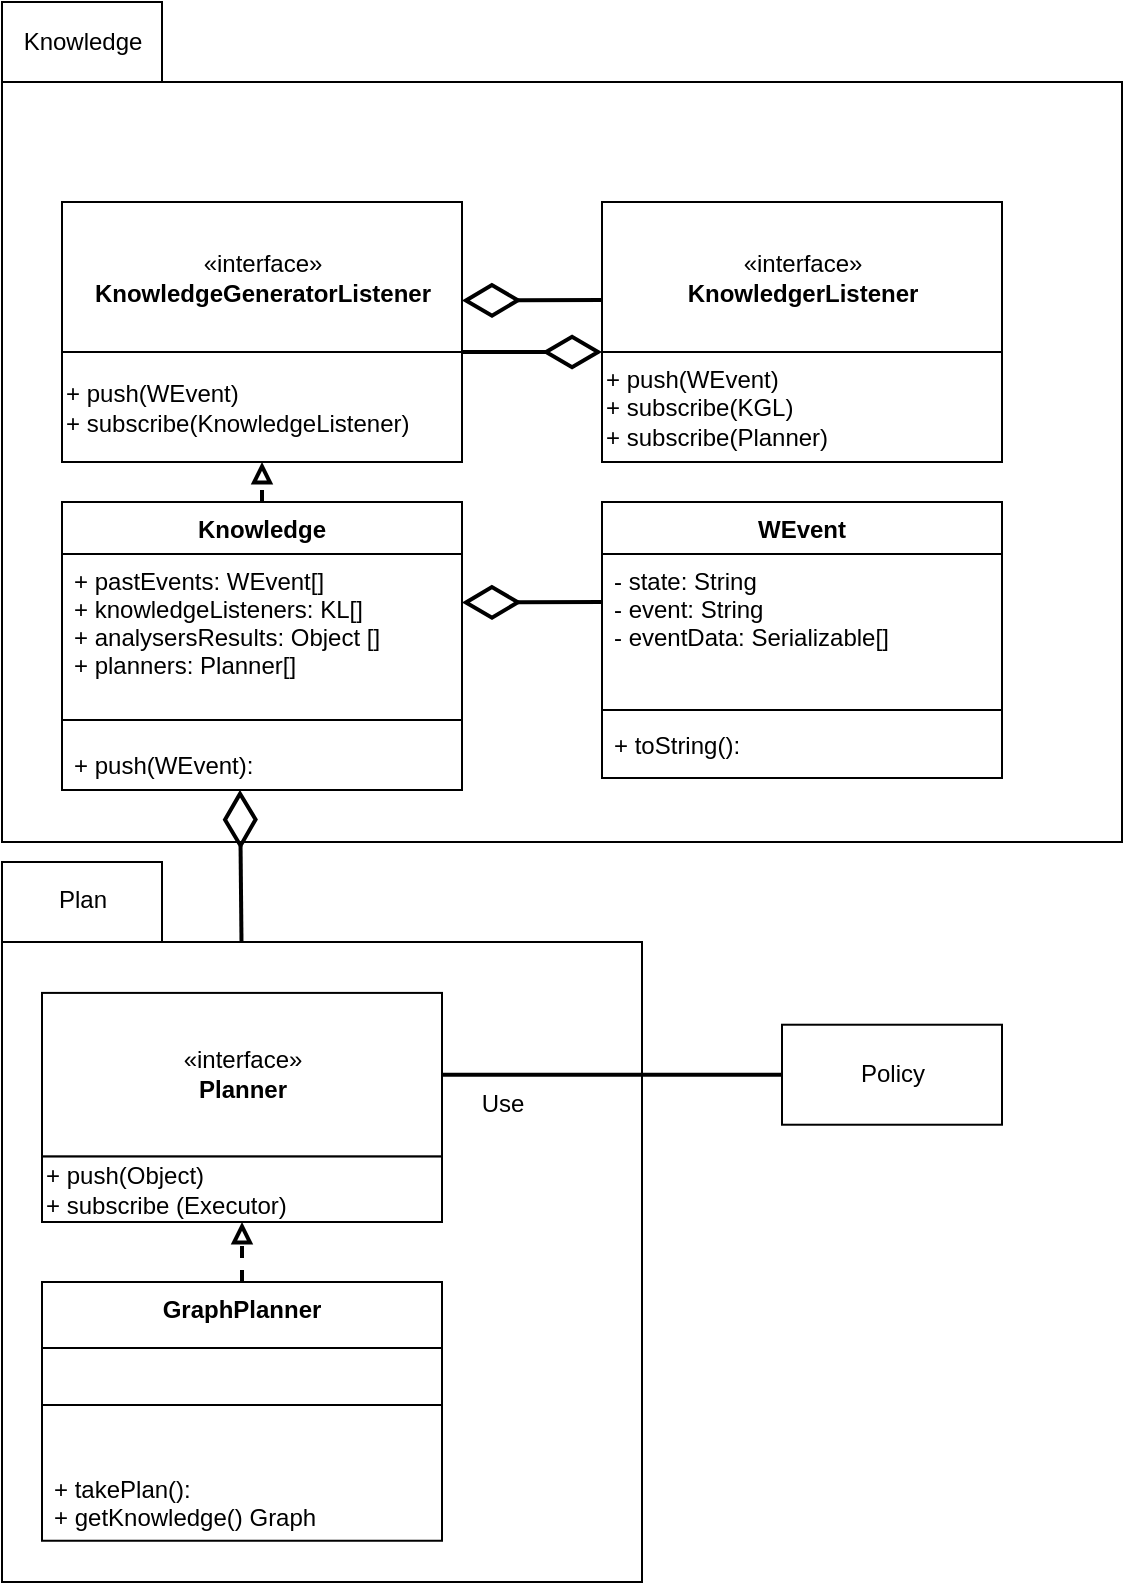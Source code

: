 <mxfile version="17.4.6" type="device"><diagram id="Yqugyijq5YlDbSkAFISn" name="Page-1"><mxGraphModel dx="2426" dy="1320" grid="1" gridSize="10" guides="1" tooltips="1" connect="1" arrows="1" fold="1" page="1" pageScale="1" pageWidth="827" pageHeight="1169" math="0" shadow="0"><root><mxCell id="0"/><mxCell id="1" parent="0"/><mxCell id="Z8oiKw5DuyH3XKK-OH6--61" value="" style="group" parent="1" vertex="1" connectable="0"><mxGeometry x="400" y="120" width="560" height="420" as="geometry"/></mxCell><mxCell id="Z8oiKw5DuyH3XKK-OH6--8" value="" style="shape=folder;fontStyle=1;spacingTop=10;tabWidth=80;tabHeight=40;tabPosition=left;html=1;" parent="Z8oiKw5DuyH3XKK-OH6--61" vertex="1"><mxGeometry width="560" height="420" as="geometry"/></mxCell><mxCell id="Z8oiKw5DuyH3XKK-OH6--9" value="Knowledge" style="text;html=1;align=center;verticalAlign=middle;resizable=0;points=[];autosize=1;strokeColor=none;" parent="Z8oiKw5DuyH3XKK-OH6--61" vertex="1"><mxGeometry x="5" y="10" width="70" height="20" as="geometry"/></mxCell><mxCell id="Z8oiKw5DuyH3XKK-OH6--28" style="edgeStyle=orthogonalEdgeStyle;rounded=0;orthogonalLoop=1;jettySize=auto;html=1;exitX=0.5;exitY=0;exitDx=0;exitDy=0;entryX=0.5;entryY=1;entryDx=0;entryDy=0;endArrow=block;endFill=0;strokeWidth=2;dashed=1;" parent="1" source="Z8oiKw5DuyH3XKK-OH6--17" target="Z8oiKw5DuyH3XKK-OH6--22" edge="1"><mxGeometry relative="1" as="geometry"/></mxCell><mxCell id="Z8oiKw5DuyH3XKK-OH6--17" value="Knowledge" style="swimlane;fontStyle=1;align=center;verticalAlign=top;childLayout=stackLayout;horizontal=1;startSize=26;horizontalStack=0;resizeParent=1;resizeParentMax=0;resizeLast=0;collapsible=1;marginBottom=0;" parent="1" vertex="1"><mxGeometry x="430" y="370" width="200" height="144" as="geometry"/></mxCell><mxCell id="Z8oiKw5DuyH3XKK-OH6--18" value="+ pastEvents: WEvent[]&#10;+ knowledgeListeners: KL[]&#10;+ analysersResults: Object []&#10;+ planners: Planner[]&#10;&#10;&#10;&#10;&#10;" style="text;strokeColor=none;fillColor=none;align=left;verticalAlign=top;spacingLeft=4;spacingRight=4;overflow=hidden;rotatable=0;points=[[0,0.5],[1,0.5]];portConstraint=eastwest;" parent="Z8oiKw5DuyH3XKK-OH6--17" vertex="1"><mxGeometry y="26" width="200" height="74" as="geometry"/></mxCell><mxCell id="Z8oiKw5DuyH3XKK-OH6--19" value="" style="line;strokeWidth=1;fillColor=none;align=left;verticalAlign=middle;spacingTop=-1;spacingLeft=3;spacingRight=3;rotatable=0;labelPosition=right;points=[];portConstraint=eastwest;" parent="Z8oiKw5DuyH3XKK-OH6--17" vertex="1"><mxGeometry y="100" width="200" height="18" as="geometry"/></mxCell><mxCell id="Z8oiKw5DuyH3XKK-OH6--20" value="+ push(WEvent):" style="text;strokeColor=none;fillColor=none;align=left;verticalAlign=top;spacingLeft=4;spacingRight=4;overflow=hidden;rotatable=0;points=[[0,0.5],[1,0.5]];portConstraint=eastwest;" parent="Z8oiKw5DuyH3XKK-OH6--17" vertex="1"><mxGeometry y="118" width="200" height="26" as="geometry"/></mxCell><mxCell id="Z8oiKw5DuyH3XKK-OH6--23" value="" style="group" parent="1" vertex="1" connectable="0"><mxGeometry x="430" y="220" width="200" height="130" as="geometry"/></mxCell><mxCell id="Z8oiKw5DuyH3XKK-OH6--21" value="«interface»&lt;br&gt;&lt;span style=&quot;font-weight: 700&quot;&gt;KnowledgeGeneratorListener&lt;/span&gt;" style="html=1;" parent="Z8oiKw5DuyH3XKK-OH6--23" vertex="1"><mxGeometry width="200" height="75" as="geometry"/></mxCell><mxCell id="Z8oiKw5DuyH3XKK-OH6--22" value="+ push(WEvent)&lt;br&gt;+ subscribe(KnowledgeListener)&lt;br&gt;" style="html=1;align=left;" parent="Z8oiKw5DuyH3XKK-OH6--23" vertex="1"><mxGeometry y="75" width="200" height="55" as="geometry"/></mxCell><mxCell id="Z8oiKw5DuyH3XKK-OH6--24" value="WEvent" style="swimlane;fontStyle=1;align=center;verticalAlign=top;childLayout=stackLayout;horizontal=1;startSize=26;horizontalStack=0;resizeParent=1;resizeParentMax=0;resizeLast=0;collapsible=1;marginBottom=0;" parent="1" vertex="1"><mxGeometry x="700" y="370" width="200" height="138" as="geometry"/></mxCell><mxCell id="Z8oiKw5DuyH3XKK-OH6--25" value="- state: String&#10;- event: String&#10;- eventData: Serializable[]&#10;" style="text;strokeColor=none;fillColor=none;align=left;verticalAlign=top;spacingLeft=4;spacingRight=4;overflow=hidden;rotatable=0;points=[[0,0.5],[1,0.5]];portConstraint=eastwest;" parent="Z8oiKw5DuyH3XKK-OH6--24" vertex="1"><mxGeometry y="26" width="200" height="74" as="geometry"/></mxCell><mxCell id="Z8oiKw5DuyH3XKK-OH6--26" value="" style="line;strokeWidth=1;fillColor=none;align=left;verticalAlign=middle;spacingTop=-1;spacingLeft=3;spacingRight=3;rotatable=0;labelPosition=right;points=[];portConstraint=eastwest;" parent="Z8oiKw5DuyH3XKK-OH6--24" vertex="1"><mxGeometry y="100" width="200" height="8" as="geometry"/></mxCell><mxCell id="Z8oiKw5DuyH3XKK-OH6--27" value="+ toString():" style="text;strokeColor=none;fillColor=none;align=left;verticalAlign=top;spacingLeft=4;spacingRight=4;overflow=hidden;rotatable=0;points=[[0,0.5],[1,0.5]];portConstraint=eastwest;" parent="Z8oiKw5DuyH3XKK-OH6--24" vertex="1"><mxGeometry y="108" width="200" height="30" as="geometry"/></mxCell><mxCell id="Z8oiKw5DuyH3XKK-OH6--29" value="" style="group" parent="1" vertex="1" connectable="0"><mxGeometry x="700" y="220" width="200" height="130" as="geometry"/></mxCell><mxCell id="Z8oiKw5DuyH3XKK-OH6--30" value="«interface»&lt;br&gt;&lt;span style=&quot;font-weight: 700&quot;&gt;KnowledgerListener&lt;/span&gt;" style="html=1;" parent="Z8oiKw5DuyH3XKK-OH6--29" vertex="1"><mxGeometry width="200" height="75" as="geometry"/></mxCell><mxCell id="Z8oiKw5DuyH3XKK-OH6--31" value="+ push(WEvent)&lt;br&gt;+ subscribe(KGL)&lt;br&gt;+ subscribe(Planner)" style="html=1;align=left;" parent="Z8oiKw5DuyH3XKK-OH6--29" vertex="1"><mxGeometry y="75" width="200" height="55" as="geometry"/></mxCell><mxCell id="Z8oiKw5DuyH3XKK-OH6--32" value="" style="endArrow=diamondThin;endFill=0;endSize=24;html=1;strokeWidth=2;" parent="1" edge="1"><mxGeometry width="160" relative="1" as="geometry"><mxPoint x="700" y="269" as="sourcePoint"/><mxPoint x="630" y="269.25" as="targetPoint"/></mxGeometry></mxCell><mxCell id="Z8oiKw5DuyH3XKK-OH6--53" value="" style="endArrow=diamondThin;endFill=0;endSize=24;html=1;strokeWidth=2;entryX=0;entryY=1;entryDx=0;entryDy=0;exitX=1;exitY=0;exitDx=0;exitDy=0;" parent="1" source="Z8oiKw5DuyH3XKK-OH6--22" target="Z8oiKw5DuyH3XKK-OH6--30" edge="1"><mxGeometry width="160" relative="1" as="geometry"><mxPoint x="550" y="120" as="sourcePoint"/><mxPoint x="640" y="308.66" as="targetPoint"/></mxGeometry></mxCell><mxCell id="Z8oiKw5DuyH3XKK-OH6--55" value="" style="endArrow=diamondThin;endFill=0;endSize=24;html=1;strokeWidth=2;" parent="1" edge="1"><mxGeometry width="160" relative="1" as="geometry"><mxPoint x="700" y="420" as="sourcePoint"/><mxPoint x="630" y="420.25" as="targetPoint"/></mxGeometry></mxCell><mxCell id="Z8oiKw5DuyH3XKK-OH6--83" value="" style="endArrow=diamondThin;endFill=0;endSize=24;html=1;strokeWidth=2;exitX=0.5;exitY=0;exitDx=0;exitDy=0;entryX=0.445;entryY=0.995;entryDx=0;entryDy=0;entryPerimeter=0;" parent="1" source="Z8oiKw5DuyH3XKK-OH6--80" target="Z8oiKw5DuyH3XKK-OH6--20" edge="1"><mxGeometry width="160" relative="1" as="geometry"><mxPoint x="590" y="520" as="sourcePoint"/><mxPoint x="520" y="520.25" as="targetPoint"/></mxGeometry></mxCell><mxCell id="Z8oiKw5DuyH3XKK-OH6--84" style="edgeStyle=orthogonalEdgeStyle;rounded=0;orthogonalLoop=1;jettySize=auto;html=1;exitX=0.5;exitY=0;exitDx=0;exitDy=0;dashed=1;endArrow=block;endFill=0;strokeWidth=2;" parent="1" source="Z8oiKw5DuyH3XKK-OH6--68" edge="1"><mxGeometry relative="1" as="geometry"><mxPoint x="520" y="730" as="targetPoint"/></mxGeometry></mxCell><mxCell id="Z8oiKw5DuyH3XKK-OH6--99" value="knowledge: Object" style="text;html=1;align=center;verticalAlign=middle;resizable=0;points=[];autosize=1;strokeColor=none;" parent="1" vertex="1"><mxGeometry x="430" y="800" width="110" height="20" as="geometry"/></mxCell><mxCell id="Z8oiKw5DuyH3XKK-OH6--66" value="" style="shape=folder;fontStyle=1;spacingTop=10;tabWidth=80;tabHeight=40;tabPosition=left;html=1;" parent="1" vertex="1"><mxGeometry x="400" y="550" width="320" height="360" as="geometry"/></mxCell><mxCell id="Z8oiKw5DuyH3XKK-OH6--67" value="Plan" style="text;html=1;align=center;verticalAlign=middle;resizable=0;points=[];autosize=1;strokeColor=none;" parent="1" vertex="1"><mxGeometry x="420" y="558.571" width="40" height="20" as="geometry"/></mxCell><mxCell id="Z8oiKw5DuyH3XKK-OH6--102" style="edgeStyle=orthogonalEdgeStyle;rounded=0;orthogonalLoop=1;jettySize=auto;html=1;exitX=0.5;exitY=0;exitDx=0;exitDy=0;entryX=0.5;entryY=1;entryDx=0;entryDy=0;endArrow=block;endFill=0;strokeWidth=2;dashed=1;" parent="1" source="Z8oiKw5DuyH3XKK-OH6--68" target="Z8oiKw5DuyH3XKK-OH6--81" edge="1"><mxGeometry relative="1" as="geometry"/></mxCell><mxCell id="Z8oiKw5DuyH3XKK-OH6--68" value="GraphPlanner" style="swimlane;fontStyle=1;align=center;verticalAlign=top;childLayout=stackLayout;horizontal=1;startSize=33;horizontalStack=0;resizeParent=1;resizeParentMax=0;resizeLast=0;collapsible=1;marginBottom=0;" parent="1" vertex="1"><mxGeometry x="420" y="760" width="200" height="129.36" as="geometry"><mxRectangle x="1030" y="374" width="120" height="26" as="alternateBounds"/></mxGeometry></mxCell><mxCell id="Z8oiKw5DuyH3XKK-OH6--70" value="" style="line;strokeWidth=1;fillColor=none;align=left;verticalAlign=middle;spacingTop=-1;spacingLeft=3;spacingRight=3;rotatable=0;labelPosition=right;points=[];portConstraint=eastwest;" parent="Z8oiKw5DuyH3XKK-OH6--68" vertex="1"><mxGeometry y="33" width="200" height="57" as="geometry"/></mxCell><mxCell id="Z8oiKw5DuyH3XKK-OH6--71" value="+ takePlan():&#10;+ getKnowledge() Graph" style="text;strokeColor=none;fillColor=none;align=left;verticalAlign=top;spacingLeft=4;spacingRight=4;overflow=hidden;rotatable=0;points=[[0,0.5],[1,0.5]];portConstraint=eastwest;" parent="Z8oiKw5DuyH3XKK-OH6--68" vertex="1"><mxGeometry y="90" width="200" height="39.36" as="geometry"/></mxCell><mxCell id="Z8oiKw5DuyH3XKK-OH6--79" value="" style="group" parent="1" vertex="1" connectable="0"><mxGeometry x="420" y="615.455" width="200" height="114.545" as="geometry"/></mxCell><mxCell id="Z8oiKw5DuyH3XKK-OH6--80" value="«interface»&lt;br&gt;&lt;span style=&quot;font-weight: 700&quot;&gt;Planner&lt;/span&gt;" style="html=1;" parent="Z8oiKw5DuyH3XKK-OH6--79" vertex="1"><mxGeometry width="200" height="81.818" as="geometry"/></mxCell><mxCell id="Z8oiKw5DuyH3XKK-OH6--81" value="+ push(Object)&lt;br&gt;+ subscribe (Executor)" style="html=1;align=left;" parent="Z8oiKw5DuyH3XKK-OH6--79" vertex="1"><mxGeometry y="81.818" width="200" height="32.727" as="geometry"/></mxCell><mxCell id="Z8oiKw5DuyH3XKK-OH6--104" style="edgeStyle=orthogonalEdgeStyle;rounded=0;orthogonalLoop=1;jettySize=auto;html=1;entryX=1;entryY=0.5;entryDx=0;entryDy=0;endArrow=none;endFill=0;strokeWidth=2;" parent="1" source="Z8oiKw5DuyH3XKK-OH6--103" target="Z8oiKw5DuyH3XKK-OH6--80" edge="1"><mxGeometry relative="1" as="geometry"/></mxCell><mxCell id="Z8oiKw5DuyH3XKK-OH6--103" value="Policy" style="html=1;" parent="1" vertex="1"><mxGeometry x="790" y="631.36" width="110" height="50" as="geometry"/></mxCell><mxCell id="Z8oiKw5DuyH3XKK-OH6--105" value="Use" style="text;html=1;align=center;verticalAlign=middle;resizable=0;points=[];autosize=1;strokeColor=none;" parent="1" vertex="1"><mxGeometry x="630" y="661.36" width="40" height="20" as="geometry"/></mxCell></root></mxGraphModel></diagram></mxfile>